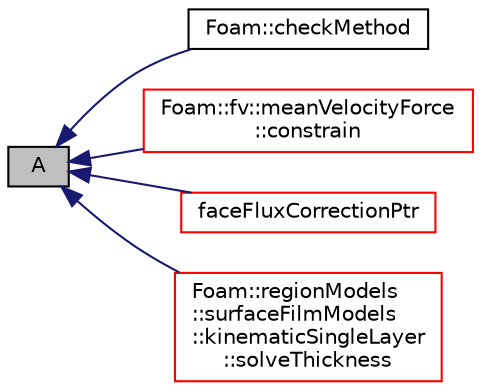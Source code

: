 digraph "A"
{
  bgcolor="transparent";
  edge [fontname="Helvetica",fontsize="10",labelfontname="Helvetica",labelfontsize="10"];
  node [fontname="Helvetica",fontsize="10",shape=record];
  rankdir="LR";
  Node1 [label="A",height=0.2,width=0.4,color="black", fillcolor="grey75", style="filled", fontcolor="black"];
  Node1 -> Node2 [dir="back",color="midnightblue",fontsize="10",style="solid",fontname="Helvetica"];
  Node2 [label="Foam::checkMethod",height=0.2,width=0.4,color="black",URL="$a10909.html#af7c5aac53b9e18ea8377a3c3a973114b"];
  Node1 -> Node3 [dir="back",color="midnightblue",fontsize="10",style="solid",fontname="Helvetica"];
  Node3 [label="Foam::fv::meanVelocityForce\l::constrain",height=0.2,width=0.4,color="red",URL="$a01494.html#a99f2ed54b15a6d410f07b963a57b527e",tooltip="Set 1/A coefficient. "];
  Node1 -> Node4 [dir="back",color="midnightblue",fontsize="10",style="solid",fontname="Helvetica"];
  Node4 [label="faceFluxCorrectionPtr",height=0.2,width=0.4,color="red",URL="$a00891.html#abca4d525cb7a95854e0bbc373847fef2",tooltip="Return pointer to face-flux non-orthogonal correction field. "];
  Node1 -> Node5 [dir="back",color="midnightblue",fontsize="10",style="solid",fontname="Helvetica"];
  Node5 [label="Foam::regionModels\l::surfaceFilmModels\l::kinematicSingleLayer\l::solveThickness",height=0.2,width=0.4,color="red",URL="$a01266.html#a38ccae6e6751502d71d2490fca96a516",tooltip="Solve coupled velocity-thickness equations. "];
}
